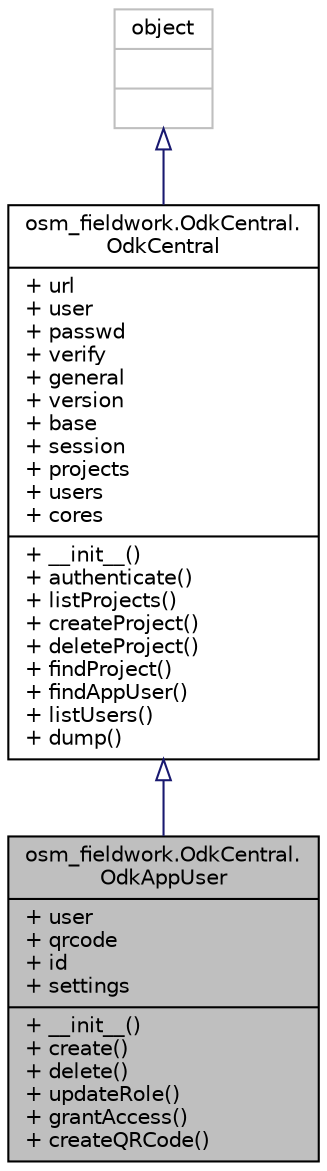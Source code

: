 digraph "osm_fieldwork.OdkCentral.OdkAppUser"
{
 // LATEX_PDF_SIZE
  edge [fontname="Helvetica",fontsize="10",labelfontname="Helvetica",labelfontsize="10"];
  node [fontname="Helvetica",fontsize="10",shape=record];
  Node1 [label="{osm_fieldwork.OdkCentral.\lOdkAppUser\n|+ user\l+ qrcode\l+ id\l+ settings\l|+ __init__()\l+ create()\l+ delete()\l+ updateRole()\l+ grantAccess()\l+ createQRCode()\l}",height=0.2,width=0.4,color="black", fillcolor="grey75", style="filled", fontcolor="black",tooltip=" "];
  Node2 -> Node1 [dir="back",color="midnightblue",fontsize="10",style="solid",arrowtail="onormal",fontname="Helvetica"];
  Node2 [label="{osm_fieldwork.OdkCentral.\lOdkCentral\n|+ url\l+ user\l+ passwd\l+ verify\l+ general\l+ version\l+ base\l+ session\l+ projects\l+ users\l+ cores\l|+ __init__()\l+ authenticate()\l+ listProjects()\l+ createProject()\l+ deleteProject()\l+ findProject()\l+ findAppUser()\l+ listUsers()\l+ dump()\l}",height=0.2,width=0.4,color="black", fillcolor="white", style="filled",URL="$classosm__fieldwork_1_1OdkCentral_1_1OdkCentral.html",tooltip=" "];
  Node3 -> Node2 [dir="back",color="midnightblue",fontsize="10",style="solid",arrowtail="onormal",fontname="Helvetica"];
  Node3 [label="{object\n||}",height=0.2,width=0.4,color="grey75", fillcolor="white", style="filled",tooltip=" "];
}

